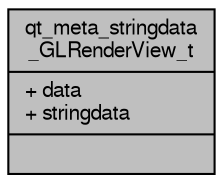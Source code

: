 digraph "qt_meta_stringdata_GLRenderView_t"
{
  edge [fontname="FreeSans",fontsize="10",labelfontname="FreeSans",labelfontsize="10"];
  node [fontname="FreeSans",fontsize="10",shape=record];
  Node1 [label="{qt_meta_stringdata\l_GLRenderView_t\n|+ data\l+ stringdata\l|}",height=0.2,width=0.4,color="black", fillcolor="grey75", style="filled", fontcolor="black"];
}
